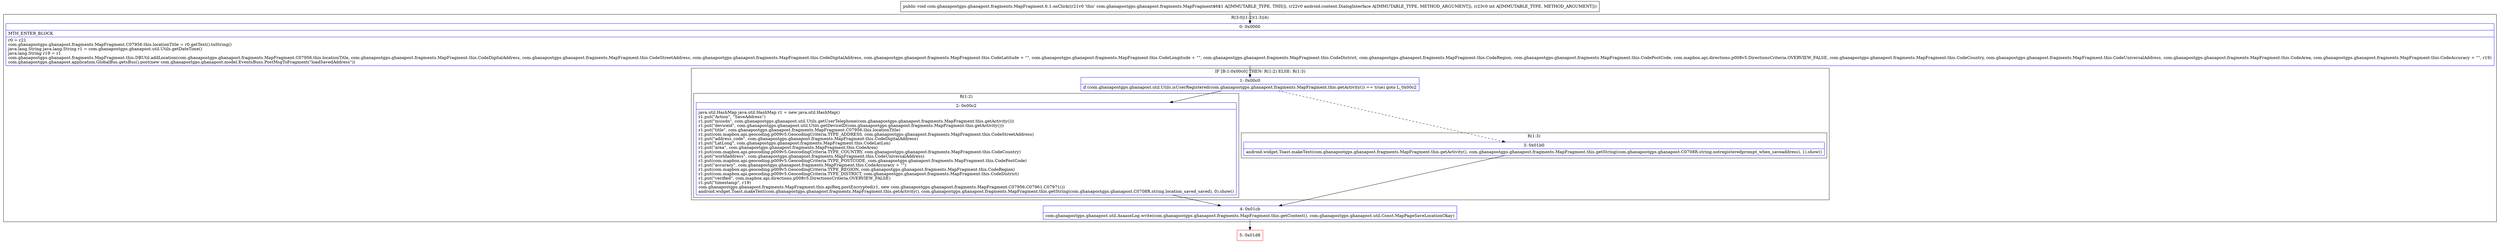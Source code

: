 digraph "CFG forcom.ghanapostgps.ghanapost.fragments.MapFragment.6.1.onClick(Landroid\/content\/DialogInterface;I)V" {
subgraph cluster_Region_2084521980 {
label = "R(3:0|(1:2)(1:3)|4)";
node [shape=record,color=blue];
Node_0 [shape=record,label="{0\:\ 0x0000|MTH_ENTER_BLOCK\l|r0 = r21\lcom.ghanapostgps.ghanapost.fragments.MapFragment.C07956.this.locationTitle = r0.getText().toString()\ljava.lang.String java.lang.String r1 = com.ghanapostgps.ghanapost.util.Utils.getDateTime()\ljava.lang.String r19 = r1\lcom.ghanapostgps.ghanapost.fragments.MapFragment.this.DBUtil.addLocation(com.ghanapostgps.ghanapost.fragments.MapFragment.C07956.this.locationTitle, com.ghanapostgps.ghanapost.fragments.MapFragment.this.CodeDigitalAddress, com.ghanapostgps.ghanapost.fragments.MapFragment.this.CodeStreetAddress, com.ghanapostgps.ghanapost.fragments.MapFragment.this.CodeDigitalAddress, com.ghanapostgps.ghanapost.fragments.MapFragment.this.CodeLatitude + \"\", com.ghanapostgps.ghanapost.fragments.MapFragment.this.CodeLongitude + \"\", com.ghanapostgps.ghanapost.fragments.MapFragment.this.CodeDistrict, com.ghanapostgps.ghanapost.fragments.MapFragment.this.CodeRegion, com.ghanapostgps.ghanapost.fragments.MapFragment.this.CodePostCode, com.mapbox.api.directions.p008v5.DirectionsCriteria.OVERVIEW_FALSE, com.ghanapostgps.ghanapost.fragments.MapFragment.this.CodeCountry, com.ghanapostgps.ghanapost.fragments.MapFragment.this.CodeUniversalAddress, com.ghanapostgps.ghanapost.fragments.MapFragment.this.CodeArea, com.ghanapostgps.ghanapost.fragments.MapFragment.this.CodeAccuracy + \"\", r19)\lcom.ghanapostgps.ghanapost.application.GlobalBus.getsBus().post(new com.ghanapostgps.ghanapost.model.EventsBuss.PostMsgToFragment(\"loadSavedAddress\"))\l}"];
subgraph cluster_IfRegion_614984267 {
label = "IF [B:1:0x00c0] THEN: R(1:2) ELSE: R(1:3)";
node [shape=record,color=blue];
Node_1 [shape=record,label="{1\:\ 0x00c0|if (com.ghanapostgps.ghanapost.util.Utils.isUserRegistered(com.ghanapostgps.ghanapost.fragments.MapFragment.this.getActivity()) == true) goto L_0x00c2\l}"];
subgraph cluster_Region_1619745328 {
label = "R(1:2)";
node [shape=record,color=blue];
Node_2 [shape=record,label="{2\:\ 0x00c2|java.util.HashMap java.util.HashMap r1 = new java.util.HashMap()\lr1.put(\"Action\", \"SaveAddress\")\lr1.put(\"msisdn\", com.ghanapostgps.ghanapost.util.Utils.getUserTelephone(com.ghanapostgps.ghanapost.fragments.MapFragment.this.getActivity()))\lr1.put(\"deviceid\", com.ghanapostgps.ghanapost.util.Utils.getDeviceID(com.ghanapostgps.ghanapost.fragments.MapFragment.this.getActivity()))\lr1.put(\"title\", com.ghanapostgps.ghanapost.fragments.MapFragment.C07956.this.locationTitle)\lr1.put(com.mapbox.api.geocoding.p009v5.GeocodingCriteria.TYPE_ADDRESS, com.ghanapostgps.ghanapost.fragments.MapFragment.this.CodeStreetAddress)\lr1.put(\"address_code\", com.ghanapostgps.ghanapost.fragments.MapFragment.this.CodeDigitalAddress)\lr1.put(\"LatLong\", com.ghanapostgps.ghanapost.fragments.MapFragment.this.CodeLatLon)\lr1.put(\"area\", com.ghanapostgps.ghanapost.fragments.MapFragment.this.CodeArea)\lr1.put(com.mapbox.api.geocoding.p009v5.GeocodingCriteria.TYPE_COUNTRY, com.ghanapostgps.ghanapost.fragments.MapFragment.this.CodeCountry)\lr1.put(\"worldaddress\", com.ghanapostgps.ghanapost.fragments.MapFragment.this.CodeUniversalAddress)\lr1.put(com.mapbox.api.geocoding.p009v5.GeocodingCriteria.TYPE_POSTCODE, com.ghanapostgps.ghanapost.fragments.MapFragment.this.CodePostCode)\lr1.put(\"accuracy\", com.ghanapostgps.ghanapost.fragments.MapFragment.this.CodeAccuracy + \"\")\lr1.put(com.mapbox.api.geocoding.p009v5.GeocodingCriteria.TYPE_REGION, com.ghanapostgps.ghanapost.fragments.MapFragment.this.CodeRegion)\lr1.put(com.mapbox.api.geocoding.p009v5.GeocodingCriteria.TYPE_DISTRICT, com.ghanapostgps.ghanapost.fragments.MapFragment.this.CodeDistrict)\lr1.put(\"verified\", com.mapbox.api.directions.p008v5.DirectionsCriteria.OVERVIEW_FALSE)\lr1.put(\"timestamp\", r19)\lcom.ghanapostgps.ghanapost.fragments.MapFragment.this.apiReq.postEncrypted(r1, new com.ghanapostgps.ghanapost.fragments.MapFragment.C07956.C07961.C07971())\landroid.widget.Toast.makeText(com.ghanapostgps.ghanapost.fragments.MapFragment.this.getActivity(), com.ghanapostgps.ghanapost.fragments.MapFragment.this.getString(com.ghanapostgps.ghanapost.C0708R.string.location_saved_saved), 0).show()\l}"];
}
subgraph cluster_Region_522177581 {
label = "R(1:3)";
node [shape=record,color=blue];
Node_3 [shape=record,label="{3\:\ 0x01b0|android.widget.Toast.makeText(com.ghanapostgps.ghanapost.fragments.MapFragment.this.getActivity(), com.ghanapostgps.ghanapost.fragments.MapFragment.this.getString(com.ghanapostgps.ghanapost.C0708R.string.notregisteredprompt_when_saveaddress), 1).show()\l}"];
}
}
Node_4 [shape=record,label="{4\:\ 0x01cb|com.ghanapostgps.ghanapost.util.AsaaseLog.write(com.ghanapostgps.ghanapost.fragments.MapFragment.this.getContext(), com.ghanapostgps.ghanapost.util.Const.MapPageSaveLocationOkay)\l}"];
}
Node_5 [shape=record,color=red,label="{5\:\ 0x01d8}"];
MethodNode[shape=record,label="{public void com.ghanapostgps.ghanapost.fragments.MapFragment.6.1.onClick((r21v0 'this' com.ghanapostgps.ghanapost.fragments.MapFragment$6$1 A[IMMUTABLE_TYPE, THIS]), (r22v0 android.content.DialogInterface A[IMMUTABLE_TYPE, METHOD_ARGUMENT]), (r23v0 int A[IMMUTABLE_TYPE, METHOD_ARGUMENT])) }"];
MethodNode -> Node_0;
Node_0 -> Node_1;
Node_1 -> Node_2;
Node_1 -> Node_3[style=dashed];
Node_2 -> Node_4;
Node_3 -> Node_4;
Node_4 -> Node_5;
}

